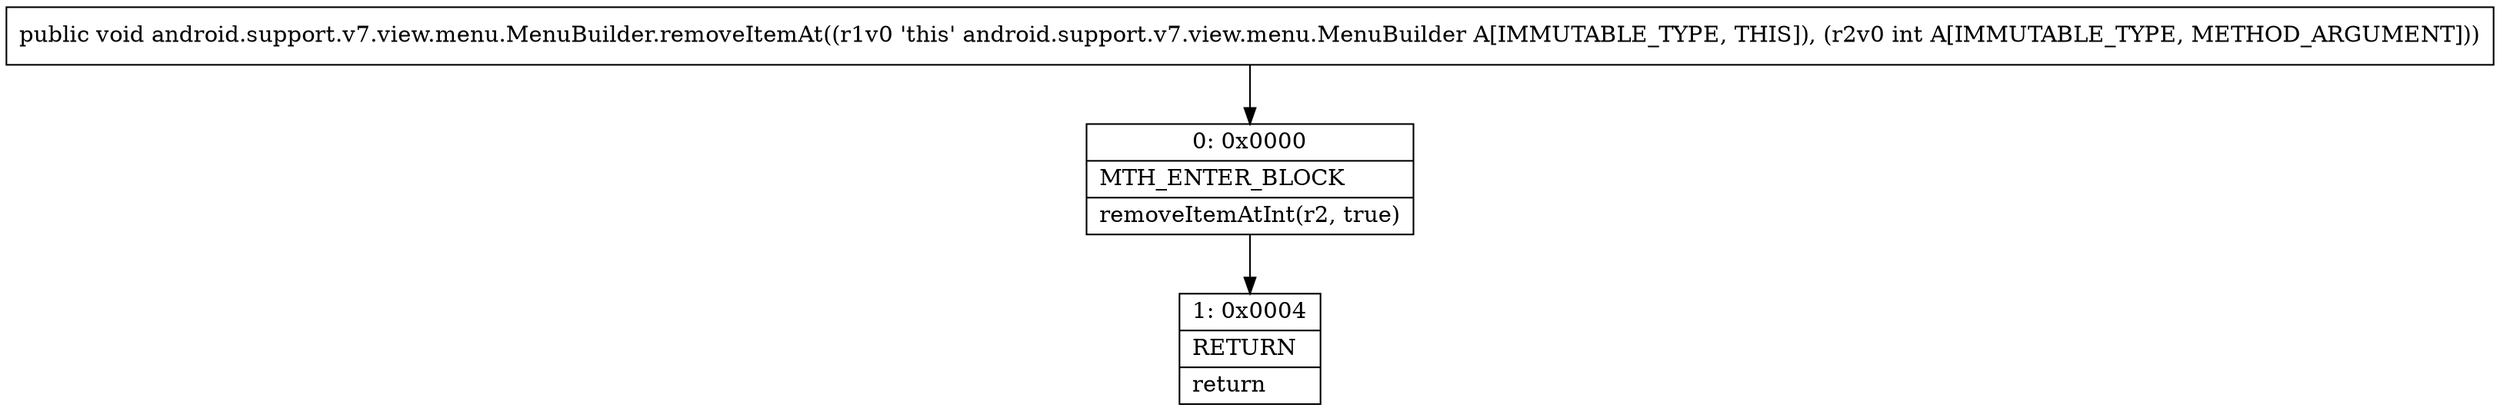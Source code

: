 digraph "CFG forandroid.support.v7.view.menu.MenuBuilder.removeItemAt(I)V" {
Node_0 [shape=record,label="{0\:\ 0x0000|MTH_ENTER_BLOCK\l|removeItemAtInt(r2, true)\l}"];
Node_1 [shape=record,label="{1\:\ 0x0004|RETURN\l|return\l}"];
MethodNode[shape=record,label="{public void android.support.v7.view.menu.MenuBuilder.removeItemAt((r1v0 'this' android.support.v7.view.menu.MenuBuilder A[IMMUTABLE_TYPE, THIS]), (r2v0 int A[IMMUTABLE_TYPE, METHOD_ARGUMENT])) }"];
MethodNode -> Node_0;
Node_0 -> Node_1;
}

